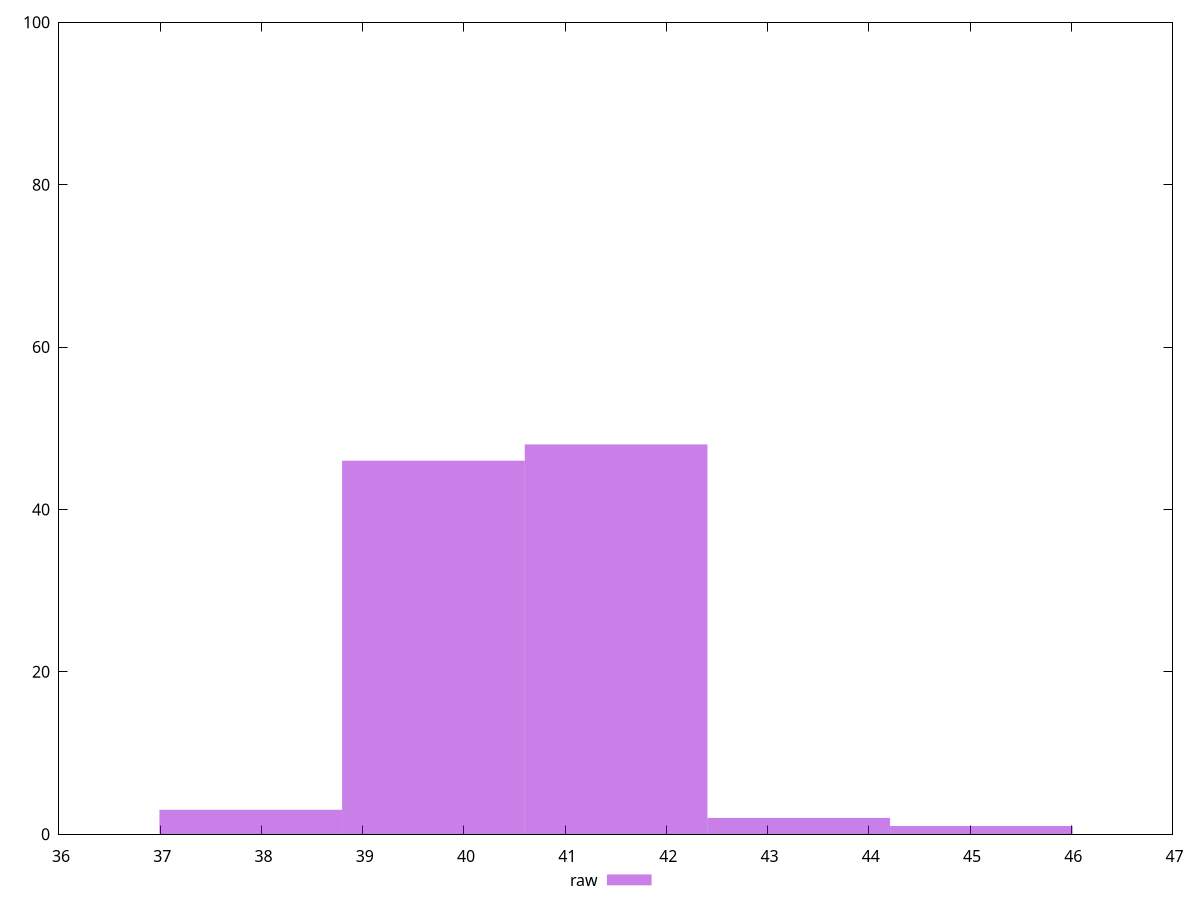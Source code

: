 reset
set terminal svg size 640, 490 enhanced background rgb 'white'
set output "reprap/bootup-time/samples/pages+cached+noadtech/raw/histogram.svg"

$raw <<EOF
41.503363048452854 48
39.698869002867944 46
37.894374957283034 3
45.11235113962266 1
43.30785709403776 2
EOF

set key outside below
set boxwidth 1.8044940455849066
set yrange [0:100]
set style fill transparent solid 0.5 noborder

plot \
  $raw title "raw" with boxes, \


reset